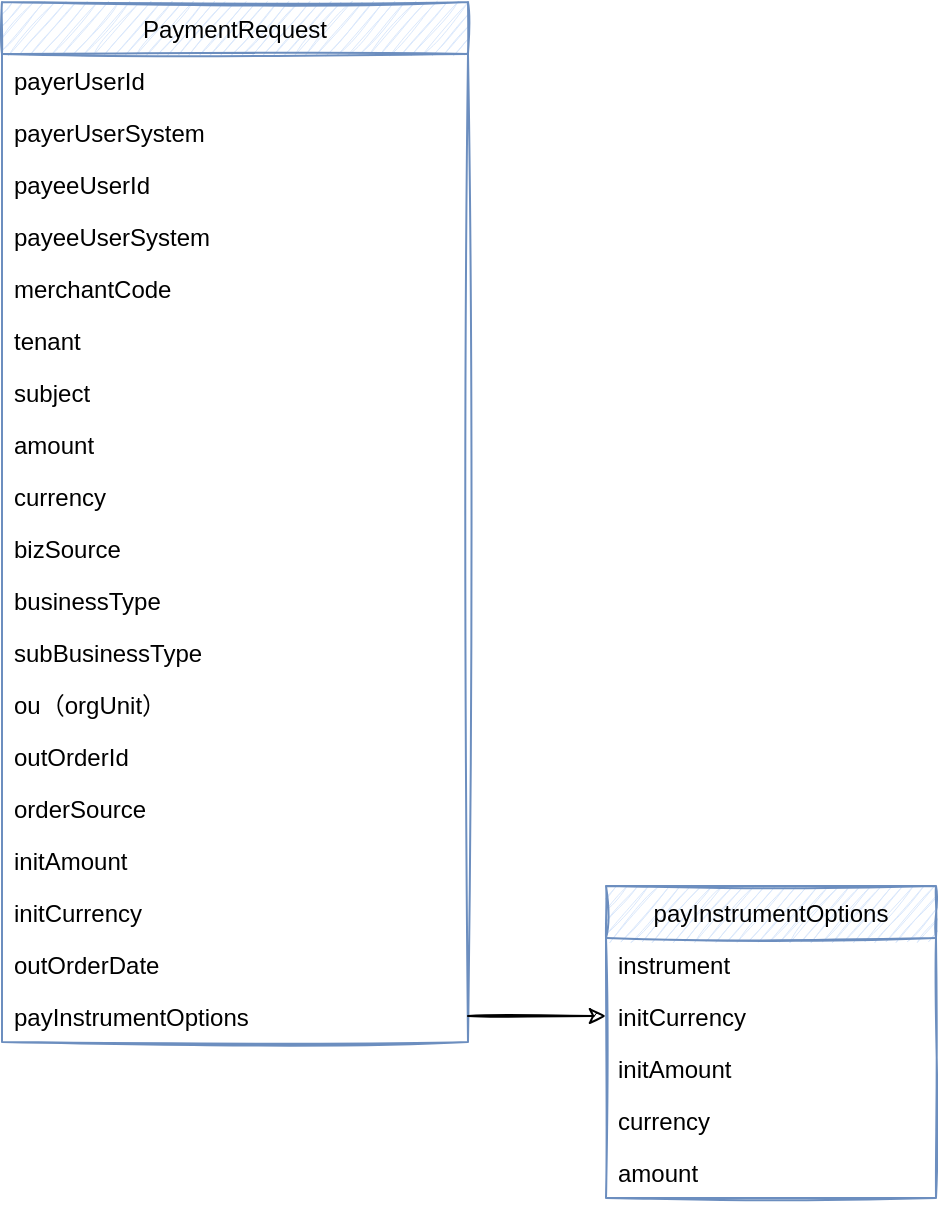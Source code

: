 <mxfile version="14.9.7" type="github">
  <diagram id="lNUnMd44pd3dAqWRJb_r" name="Page-1">
    <mxGraphModel dx="782" dy="523" grid="0" gridSize="10" guides="1" tooltips="1" connect="1" arrows="1" fold="1" page="1" pageScale="1" pageWidth="827" pageHeight="1169" math="0" shadow="0">
      <root>
        <mxCell id="0" />
        <mxCell id="1" parent="0" />
        <mxCell id="pjDorfdVPrGBffWBS8YT-2" value="PaymentRequest" style="swimlane;fontStyle=0;childLayout=stackLayout;horizontal=1;startSize=26;horizontalStack=0;resizeParent=1;resizeParentMax=0;resizeLast=0;collapsible=1;marginBottom=0;sketch=1;fillColor=#dae8fc;strokeColor=#6c8ebf;" parent="1" vertex="1">
          <mxGeometry x="68" y="221" width="233" height="520" as="geometry" />
        </mxCell>
        <mxCell id="pjDorfdVPrGBffWBS8YT-3" value="payerUserId" style="text;strokeColor=none;fillColor=none;align=left;verticalAlign=top;spacingLeft=4;spacingRight=4;overflow=hidden;rotatable=0;points=[[0,0.5],[1,0.5]];portConstraint=eastwest;" parent="pjDorfdVPrGBffWBS8YT-2" vertex="1">
          <mxGeometry y="26" width="233" height="26" as="geometry" />
        </mxCell>
        <mxCell id="pjDorfdVPrGBffWBS8YT-4" value="payerUserSystem" style="text;strokeColor=none;fillColor=none;align=left;verticalAlign=top;spacingLeft=4;spacingRight=4;overflow=hidden;rotatable=0;points=[[0,0.5],[1,0.5]];portConstraint=eastwest;" parent="pjDorfdVPrGBffWBS8YT-2" vertex="1">
          <mxGeometry y="52" width="233" height="26" as="geometry" />
        </mxCell>
        <mxCell id="pjDorfdVPrGBffWBS8YT-5" value="payeeUserId" style="text;strokeColor=none;fillColor=none;align=left;verticalAlign=top;spacingLeft=4;spacingRight=4;overflow=hidden;rotatable=0;points=[[0,0.5],[1,0.5]];portConstraint=eastwest;" parent="pjDorfdVPrGBffWBS8YT-2" vertex="1">
          <mxGeometry y="78" width="233" height="26" as="geometry" />
        </mxCell>
        <mxCell id="pjDorfdVPrGBffWBS8YT-7" value="payeeUserSystem" style="text;strokeColor=none;fillColor=none;align=left;verticalAlign=top;spacingLeft=4;spacingRight=4;overflow=hidden;rotatable=0;points=[[0,0.5],[1,0.5]];portConstraint=eastwest;" parent="pjDorfdVPrGBffWBS8YT-2" vertex="1">
          <mxGeometry y="104" width="233" height="26" as="geometry" />
        </mxCell>
        <mxCell id="pjDorfdVPrGBffWBS8YT-9" value="merchantCode" style="text;strokeColor=none;fillColor=none;align=left;verticalAlign=top;spacingLeft=4;spacingRight=4;overflow=hidden;rotatable=0;points=[[0,0.5],[1,0.5]];portConstraint=eastwest;" parent="pjDorfdVPrGBffWBS8YT-2" vertex="1">
          <mxGeometry y="130" width="233" height="26" as="geometry" />
        </mxCell>
        <mxCell id="pjDorfdVPrGBffWBS8YT-10" value="tenant" style="text;strokeColor=none;fillColor=none;align=left;verticalAlign=top;spacingLeft=4;spacingRight=4;overflow=hidden;rotatable=0;points=[[0,0.5],[1,0.5]];portConstraint=eastwest;" parent="pjDorfdVPrGBffWBS8YT-2" vertex="1">
          <mxGeometry y="156" width="233" height="26" as="geometry" />
        </mxCell>
        <mxCell id="pjDorfdVPrGBffWBS8YT-11" value="subject" style="text;strokeColor=none;fillColor=none;align=left;verticalAlign=top;spacingLeft=4;spacingRight=4;overflow=hidden;rotatable=0;points=[[0,0.5],[1,0.5]];portConstraint=eastwest;" parent="pjDorfdVPrGBffWBS8YT-2" vertex="1">
          <mxGeometry y="182" width="233" height="26" as="geometry" />
        </mxCell>
        <mxCell id="pjDorfdVPrGBffWBS8YT-12" value="amount" style="text;strokeColor=none;fillColor=none;align=left;verticalAlign=top;spacingLeft=4;spacingRight=4;overflow=hidden;rotatable=0;points=[[0,0.5],[1,0.5]];portConstraint=eastwest;" parent="pjDorfdVPrGBffWBS8YT-2" vertex="1">
          <mxGeometry y="208" width="233" height="26" as="geometry" />
        </mxCell>
        <mxCell id="pjDorfdVPrGBffWBS8YT-13" value="currency" style="text;strokeColor=none;fillColor=none;align=left;verticalAlign=top;spacingLeft=4;spacingRight=4;overflow=hidden;rotatable=0;points=[[0,0.5],[1,0.5]];portConstraint=eastwest;" parent="pjDorfdVPrGBffWBS8YT-2" vertex="1">
          <mxGeometry y="234" width="233" height="26" as="geometry" />
        </mxCell>
        <mxCell id="pjDorfdVPrGBffWBS8YT-14" value="bizSource" style="text;strokeColor=none;fillColor=none;align=left;verticalAlign=top;spacingLeft=4;spacingRight=4;overflow=hidden;rotatable=0;points=[[0,0.5],[1,0.5]];portConstraint=eastwest;" parent="pjDorfdVPrGBffWBS8YT-2" vertex="1">
          <mxGeometry y="260" width="233" height="26" as="geometry" />
        </mxCell>
        <mxCell id="pjDorfdVPrGBffWBS8YT-15" value="businessType" style="text;strokeColor=none;fillColor=none;align=left;verticalAlign=top;spacingLeft=4;spacingRight=4;overflow=hidden;rotatable=0;points=[[0,0.5],[1,0.5]];portConstraint=eastwest;" parent="pjDorfdVPrGBffWBS8YT-2" vertex="1">
          <mxGeometry y="286" width="233" height="26" as="geometry" />
        </mxCell>
        <mxCell id="pjDorfdVPrGBffWBS8YT-16" value="subBusinessType" style="text;strokeColor=none;fillColor=none;align=left;verticalAlign=top;spacingLeft=4;spacingRight=4;overflow=hidden;rotatable=0;points=[[0,0.5],[1,0.5]];portConstraint=eastwest;" parent="pjDorfdVPrGBffWBS8YT-2" vertex="1">
          <mxGeometry y="312" width="233" height="26" as="geometry" />
        </mxCell>
        <mxCell id="pjDorfdVPrGBffWBS8YT-17" value="ou（orgUnit）" style="text;strokeColor=none;fillColor=none;align=left;verticalAlign=top;spacingLeft=4;spacingRight=4;overflow=hidden;rotatable=0;points=[[0,0.5],[1,0.5]];portConstraint=eastwest;" parent="pjDorfdVPrGBffWBS8YT-2" vertex="1">
          <mxGeometry y="338" width="233" height="26" as="geometry" />
        </mxCell>
        <mxCell id="pjDorfdVPrGBffWBS8YT-18" value="outOrderId" style="text;strokeColor=none;fillColor=none;align=left;verticalAlign=top;spacingLeft=4;spacingRight=4;overflow=hidden;rotatable=0;points=[[0,0.5],[1,0.5]];portConstraint=eastwest;" parent="pjDorfdVPrGBffWBS8YT-2" vertex="1">
          <mxGeometry y="364" width="233" height="26" as="geometry" />
        </mxCell>
        <mxCell id="pjDorfdVPrGBffWBS8YT-19" value="orderSource" style="text;strokeColor=none;fillColor=none;align=left;verticalAlign=top;spacingLeft=4;spacingRight=4;overflow=hidden;rotatable=0;points=[[0,0.5],[1,0.5]];portConstraint=eastwest;" parent="pjDorfdVPrGBffWBS8YT-2" vertex="1">
          <mxGeometry y="390" width="233" height="26" as="geometry" />
        </mxCell>
        <mxCell id="pjDorfdVPrGBffWBS8YT-20" value="initAmount" style="text;strokeColor=none;fillColor=none;align=left;verticalAlign=top;spacingLeft=4;spacingRight=4;overflow=hidden;rotatable=0;points=[[0,0.5],[1,0.5]];portConstraint=eastwest;" parent="pjDorfdVPrGBffWBS8YT-2" vertex="1">
          <mxGeometry y="416" width="233" height="26" as="geometry" />
        </mxCell>
        <mxCell id="pjDorfdVPrGBffWBS8YT-21" value="initCurrency" style="text;strokeColor=none;fillColor=none;align=left;verticalAlign=top;spacingLeft=4;spacingRight=4;overflow=hidden;rotatable=0;points=[[0,0.5],[1,0.5]];portConstraint=eastwest;" parent="pjDorfdVPrGBffWBS8YT-2" vertex="1">
          <mxGeometry y="442" width="233" height="26" as="geometry" />
        </mxCell>
        <mxCell id="pjDorfdVPrGBffWBS8YT-22" value="outOrderDate" style="text;strokeColor=none;fillColor=none;align=left;verticalAlign=top;spacingLeft=4;spacingRight=4;overflow=hidden;rotatable=0;points=[[0,0.5],[1,0.5]];portConstraint=eastwest;" parent="pjDorfdVPrGBffWBS8YT-2" vertex="1">
          <mxGeometry y="468" width="233" height="26" as="geometry" />
        </mxCell>
        <mxCell id="pjDorfdVPrGBffWBS8YT-23" value="payInstrumentOptions" style="text;strokeColor=none;fillColor=none;align=left;verticalAlign=top;spacingLeft=4;spacingRight=4;overflow=hidden;rotatable=0;points=[[0,0.5],[1,0.5]];portConstraint=eastwest;" parent="pjDorfdVPrGBffWBS8YT-2" vertex="1">
          <mxGeometry y="494" width="233" height="26" as="geometry" />
        </mxCell>
        <mxCell id="pjDorfdVPrGBffWBS8YT-24" value="payInstrumentOptions" style="swimlane;fontStyle=0;childLayout=stackLayout;horizontal=1;startSize=26;horizontalStack=0;resizeParent=1;resizeParentMax=0;resizeLast=0;collapsible=1;marginBottom=0;sketch=1;fillColor=#dae8fc;strokeColor=#6c8ebf;" parent="1" vertex="1">
          <mxGeometry x="370" y="663" width="165" height="156" as="geometry" />
        </mxCell>
        <mxCell id="pjDorfdVPrGBffWBS8YT-25" value="instrument" style="text;strokeColor=none;fillColor=none;align=left;verticalAlign=top;spacingLeft=4;spacingRight=4;overflow=hidden;rotatable=0;points=[[0,0.5],[1,0.5]];portConstraint=eastwest;" parent="pjDorfdVPrGBffWBS8YT-24" vertex="1">
          <mxGeometry y="26" width="165" height="26" as="geometry" />
        </mxCell>
        <mxCell id="pjDorfdVPrGBffWBS8YT-26" value="initCurrency" style="text;strokeColor=none;fillColor=none;align=left;verticalAlign=top;spacingLeft=4;spacingRight=4;overflow=hidden;rotatable=0;points=[[0,0.5],[1,0.5]];portConstraint=eastwest;" parent="pjDorfdVPrGBffWBS8YT-24" vertex="1">
          <mxGeometry y="52" width="165" height="26" as="geometry" />
        </mxCell>
        <mxCell id="pjDorfdVPrGBffWBS8YT-27" value="initAmount" style="text;strokeColor=none;fillColor=none;align=left;verticalAlign=top;spacingLeft=4;spacingRight=4;overflow=hidden;rotatable=0;points=[[0,0.5],[1,0.5]];portConstraint=eastwest;" parent="pjDorfdVPrGBffWBS8YT-24" vertex="1">
          <mxGeometry y="78" width="165" height="26" as="geometry" />
        </mxCell>
        <mxCell id="pjDorfdVPrGBffWBS8YT-28" value="currency" style="text;strokeColor=none;fillColor=none;align=left;verticalAlign=top;spacingLeft=4;spacingRight=4;overflow=hidden;rotatable=0;points=[[0,0.5],[1,0.5]];portConstraint=eastwest;" parent="pjDorfdVPrGBffWBS8YT-24" vertex="1">
          <mxGeometry y="104" width="165" height="26" as="geometry" />
        </mxCell>
        <mxCell id="pjDorfdVPrGBffWBS8YT-29" value="amount" style="text;strokeColor=none;fillColor=none;align=left;verticalAlign=top;spacingLeft=4;spacingRight=4;overflow=hidden;rotatable=0;points=[[0,0.5],[1,0.5]];portConstraint=eastwest;" parent="pjDorfdVPrGBffWBS8YT-24" vertex="1">
          <mxGeometry y="130" width="165" height="26" as="geometry" />
        </mxCell>
        <mxCell id="pjDorfdVPrGBffWBS8YT-31" style="edgeStyle=orthogonalEdgeStyle;rounded=0;sketch=1;orthogonalLoop=1;jettySize=auto;html=1;exitX=1;exitY=0.5;exitDx=0;exitDy=0;entryX=0;entryY=0.5;entryDx=0;entryDy=0;" parent="1" source="pjDorfdVPrGBffWBS8YT-23" target="pjDorfdVPrGBffWBS8YT-26" edge="1">
          <mxGeometry relative="1" as="geometry" />
        </mxCell>
      </root>
    </mxGraphModel>
  </diagram>
</mxfile>
